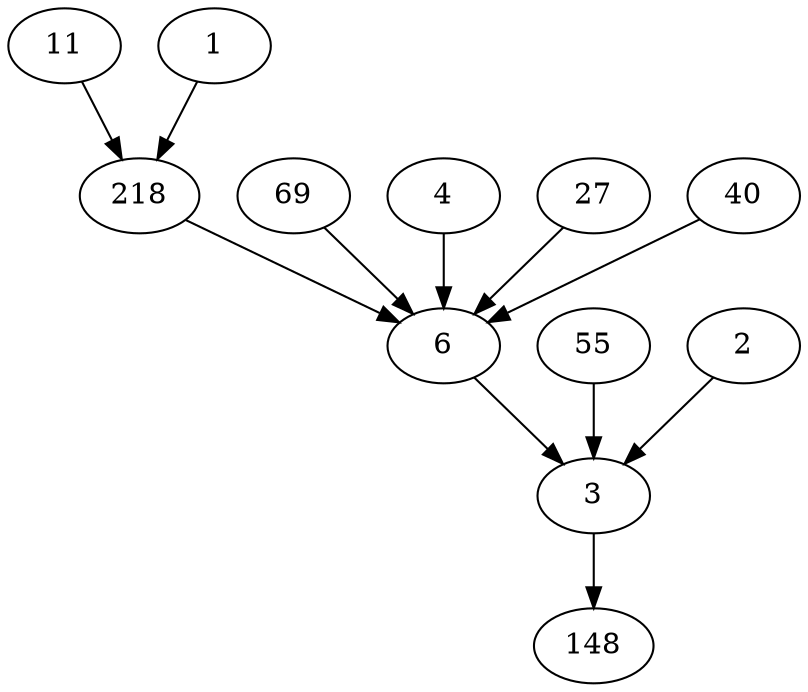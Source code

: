 digraph mygraph{11 -> 218 
55 -> 3 
1 -> 218 
2 -> 3 
3 -> 148 
69 -> 6 
4 -> 6 
27 -> 6 
6 -> 3 
218 -> 6 
40 -> 6 
}